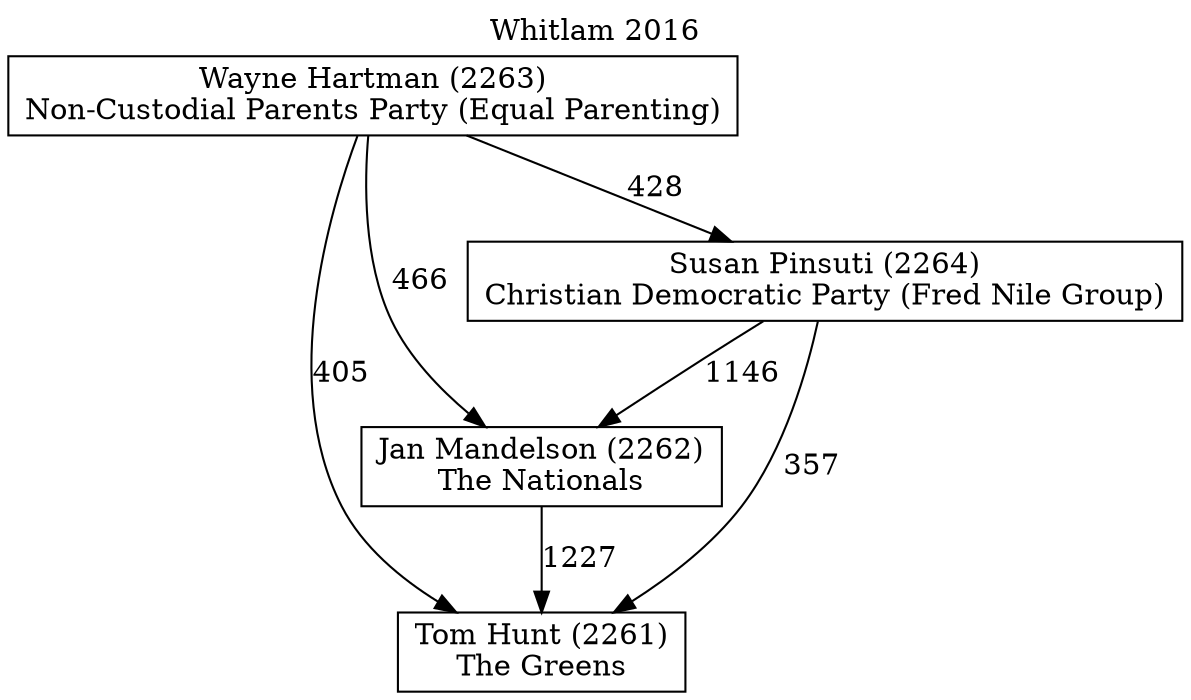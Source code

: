 // House preference flow
digraph "Tom Hunt (2261)_Whitlam_2016" {
	graph [label="Whitlam 2016" labelloc=t mclimit=10]
	node [shape=box]
	"Jan Mandelson (2262)" [label="Jan Mandelson (2262)
The Nationals"]
	"Tom Hunt (2261)" [label="Tom Hunt (2261)
The Greens"]
	"Wayne Hartman (2263)" [label="Wayne Hartman (2263)
Non-Custodial Parents Party (Equal Parenting)"]
	"Susan Pinsuti (2264)" [label="Susan Pinsuti (2264)
Christian Democratic Party (Fred Nile Group)"]
	"Susan Pinsuti (2264)" -> "Tom Hunt (2261)" [label=357]
	"Wayne Hartman (2263)" -> "Jan Mandelson (2262)" [label=466]
	"Wayne Hartman (2263)" -> "Susan Pinsuti (2264)" [label=428]
	"Jan Mandelson (2262)" -> "Tom Hunt (2261)" [label=1227]
	"Wayne Hartman (2263)" -> "Tom Hunt (2261)" [label=405]
	"Susan Pinsuti (2264)" -> "Jan Mandelson (2262)" [label=1146]
}
